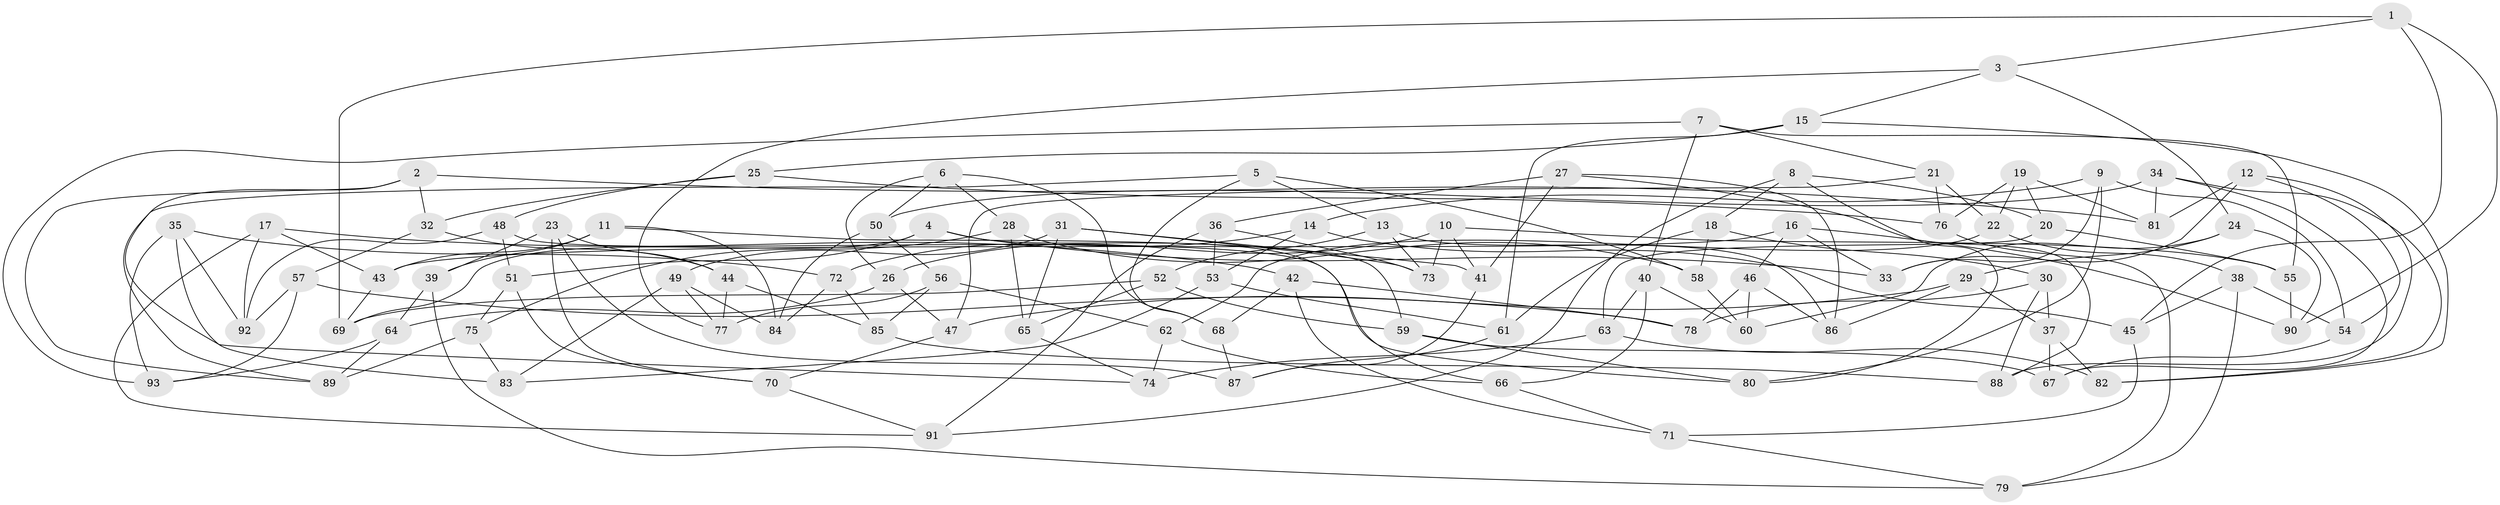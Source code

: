 // coarse degree distribution, {5: 0.03333333333333333, 6: 0.5166666666666667, 4: 0.45}
// Generated by graph-tools (version 1.1) at 2025/42/03/06/25 10:42:20]
// undirected, 93 vertices, 186 edges
graph export_dot {
graph [start="1"]
  node [color=gray90,style=filled];
  1;
  2;
  3;
  4;
  5;
  6;
  7;
  8;
  9;
  10;
  11;
  12;
  13;
  14;
  15;
  16;
  17;
  18;
  19;
  20;
  21;
  22;
  23;
  24;
  25;
  26;
  27;
  28;
  29;
  30;
  31;
  32;
  33;
  34;
  35;
  36;
  37;
  38;
  39;
  40;
  41;
  42;
  43;
  44;
  45;
  46;
  47;
  48;
  49;
  50;
  51;
  52;
  53;
  54;
  55;
  56;
  57;
  58;
  59;
  60;
  61;
  62;
  63;
  64;
  65;
  66;
  67;
  68;
  69;
  70;
  71;
  72;
  73;
  74;
  75;
  76;
  77;
  78;
  79;
  80;
  81;
  82;
  83;
  84;
  85;
  86;
  87;
  88;
  89;
  90;
  91;
  92;
  93;
  1 -- 45;
  1 -- 69;
  1 -- 3;
  1 -- 90;
  2 -- 81;
  2 -- 32;
  2 -- 89;
  2 -- 74;
  3 -- 24;
  3 -- 15;
  3 -- 77;
  4 -- 51;
  4 -- 66;
  4 -- 33;
  4 -- 69;
  5 -- 58;
  5 -- 68;
  5 -- 13;
  5 -- 89;
  6 -- 28;
  6 -- 68;
  6 -- 50;
  6 -- 26;
  7 -- 55;
  7 -- 93;
  7 -- 40;
  7 -- 21;
  8 -- 20;
  8 -- 80;
  8 -- 18;
  8 -- 91;
  9 -- 14;
  9 -- 33;
  9 -- 54;
  9 -- 80;
  10 -- 26;
  10 -- 55;
  10 -- 73;
  10 -- 41;
  11 -- 59;
  11 -- 39;
  11 -- 43;
  11 -- 84;
  12 -- 33;
  12 -- 81;
  12 -- 88;
  12 -- 54;
  13 -- 52;
  13 -- 86;
  13 -- 73;
  14 -- 53;
  14 -- 72;
  14 -- 45;
  15 -- 82;
  15 -- 25;
  15 -- 61;
  16 -- 46;
  16 -- 90;
  16 -- 33;
  16 -- 43;
  17 -- 42;
  17 -- 92;
  17 -- 91;
  17 -- 43;
  18 -- 30;
  18 -- 58;
  18 -- 61;
  19 -- 22;
  19 -- 76;
  19 -- 81;
  19 -- 20;
  20 -- 55;
  20 -- 63;
  21 -- 22;
  21 -- 76;
  21 -- 47;
  22 -- 38;
  22 -- 62;
  23 -- 44;
  23 -- 87;
  23 -- 70;
  23 -- 39;
  24 -- 90;
  24 -- 29;
  24 -- 60;
  25 -- 76;
  25 -- 32;
  25 -- 48;
  26 -- 47;
  26 -- 64;
  27 -- 41;
  27 -- 86;
  27 -- 88;
  27 -- 36;
  28 -- 58;
  28 -- 75;
  28 -- 65;
  29 -- 47;
  29 -- 86;
  29 -- 37;
  30 -- 37;
  30 -- 88;
  30 -- 78;
  31 -- 65;
  31 -- 73;
  31 -- 49;
  31 -- 41;
  32 -- 57;
  32 -- 44;
  34 -- 81;
  34 -- 50;
  34 -- 82;
  34 -- 67;
  35 -- 83;
  35 -- 93;
  35 -- 72;
  35 -- 92;
  36 -- 53;
  36 -- 73;
  36 -- 91;
  37 -- 67;
  37 -- 82;
  38 -- 79;
  38 -- 45;
  38 -- 54;
  39 -- 79;
  39 -- 64;
  40 -- 63;
  40 -- 66;
  40 -- 60;
  41 -- 87;
  42 -- 78;
  42 -- 71;
  42 -- 68;
  43 -- 69;
  44 -- 77;
  44 -- 85;
  45 -- 71;
  46 -- 78;
  46 -- 60;
  46 -- 86;
  47 -- 70;
  48 -- 80;
  48 -- 92;
  48 -- 51;
  49 -- 83;
  49 -- 84;
  49 -- 77;
  50 -- 56;
  50 -- 84;
  51 -- 70;
  51 -- 75;
  52 -- 69;
  52 -- 59;
  52 -- 65;
  53 -- 83;
  53 -- 61;
  54 -- 67;
  55 -- 90;
  56 -- 77;
  56 -- 85;
  56 -- 62;
  57 -- 93;
  57 -- 78;
  57 -- 92;
  58 -- 60;
  59 -- 67;
  59 -- 80;
  61 -- 87;
  62 -- 74;
  62 -- 66;
  63 -- 82;
  63 -- 74;
  64 -- 89;
  64 -- 93;
  65 -- 74;
  66 -- 71;
  68 -- 87;
  70 -- 91;
  71 -- 79;
  72 -- 84;
  72 -- 85;
  75 -- 83;
  75 -- 89;
  76 -- 79;
  85 -- 88;
}
